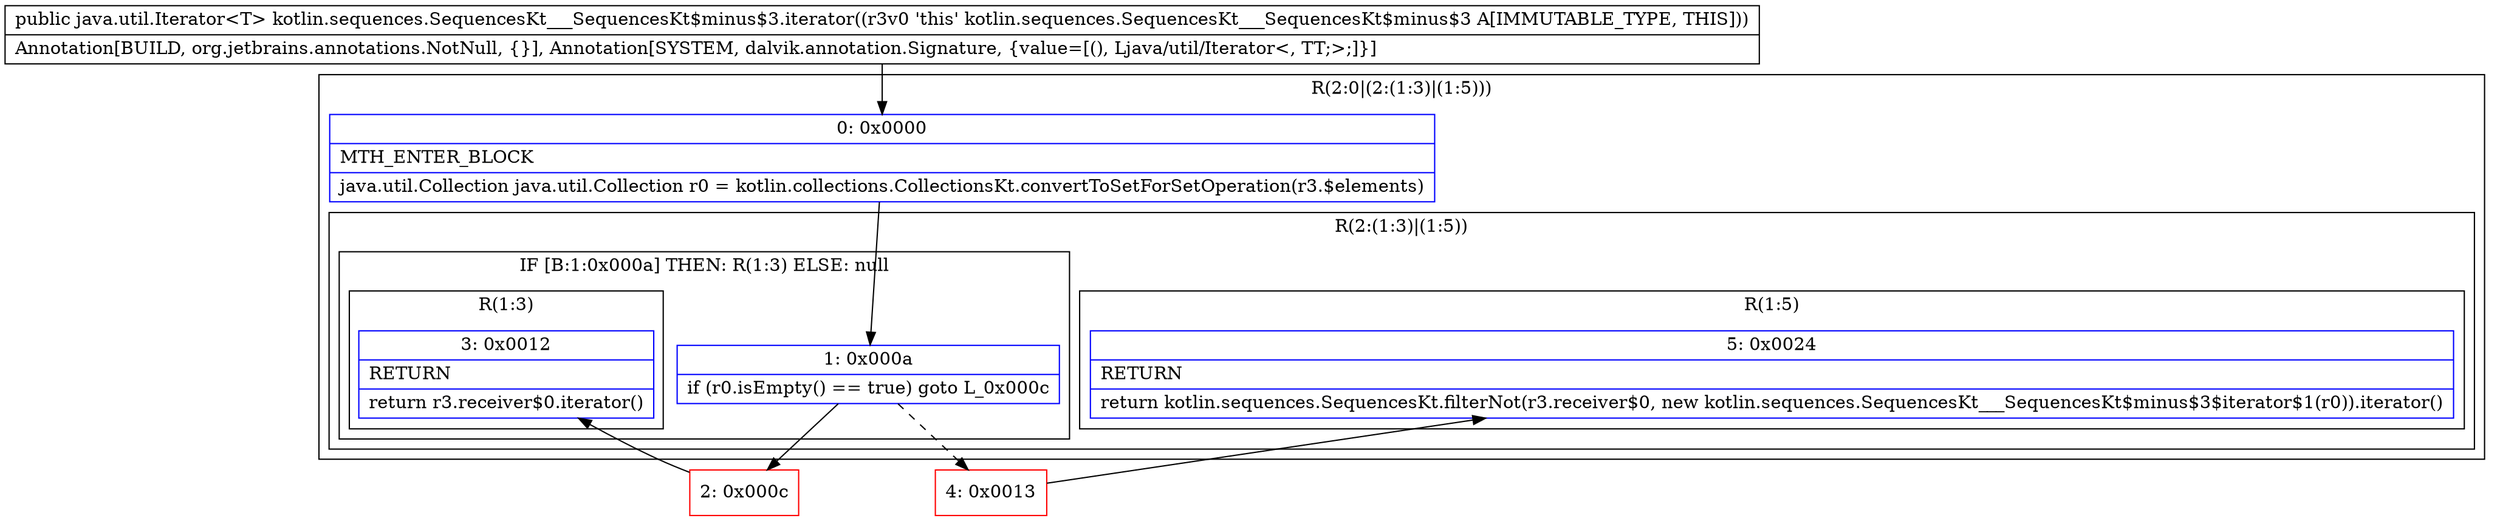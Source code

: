 digraph "CFG forkotlin.sequences.SequencesKt___SequencesKt$minus$3.iterator()Ljava\/util\/Iterator;" {
subgraph cluster_Region_177021568 {
label = "R(2:0|(2:(1:3)|(1:5)))";
node [shape=record,color=blue];
Node_0 [shape=record,label="{0\:\ 0x0000|MTH_ENTER_BLOCK\l|java.util.Collection java.util.Collection r0 = kotlin.collections.CollectionsKt.convertToSetForSetOperation(r3.$elements)\l}"];
subgraph cluster_Region_420479494 {
label = "R(2:(1:3)|(1:5))";
node [shape=record,color=blue];
subgraph cluster_IfRegion_377886081 {
label = "IF [B:1:0x000a] THEN: R(1:3) ELSE: null";
node [shape=record,color=blue];
Node_1 [shape=record,label="{1\:\ 0x000a|if (r0.isEmpty() == true) goto L_0x000c\l}"];
subgraph cluster_Region_1067198136 {
label = "R(1:3)";
node [shape=record,color=blue];
Node_3 [shape=record,label="{3\:\ 0x0012|RETURN\l|return r3.receiver$0.iterator()\l}"];
}
}
subgraph cluster_Region_766223296 {
label = "R(1:5)";
node [shape=record,color=blue];
Node_5 [shape=record,label="{5\:\ 0x0024|RETURN\l|return kotlin.sequences.SequencesKt.filterNot(r3.receiver$0, new kotlin.sequences.SequencesKt___SequencesKt$minus$3$iterator$1(r0)).iterator()\l}"];
}
}
}
Node_2 [shape=record,color=red,label="{2\:\ 0x000c}"];
Node_4 [shape=record,color=red,label="{4\:\ 0x0013}"];
MethodNode[shape=record,label="{public java.util.Iterator\<T\> kotlin.sequences.SequencesKt___SequencesKt$minus$3.iterator((r3v0 'this' kotlin.sequences.SequencesKt___SequencesKt$minus$3 A[IMMUTABLE_TYPE, THIS]))  | Annotation[BUILD, org.jetbrains.annotations.NotNull, \{\}], Annotation[SYSTEM, dalvik.annotation.Signature, \{value=[(), Ljava\/util\/Iterator\<, TT;\>;]\}]\l}"];
MethodNode -> Node_0;
Node_0 -> Node_1;
Node_1 -> Node_2;
Node_1 -> Node_4[style=dashed];
Node_2 -> Node_3;
Node_4 -> Node_5;
}

